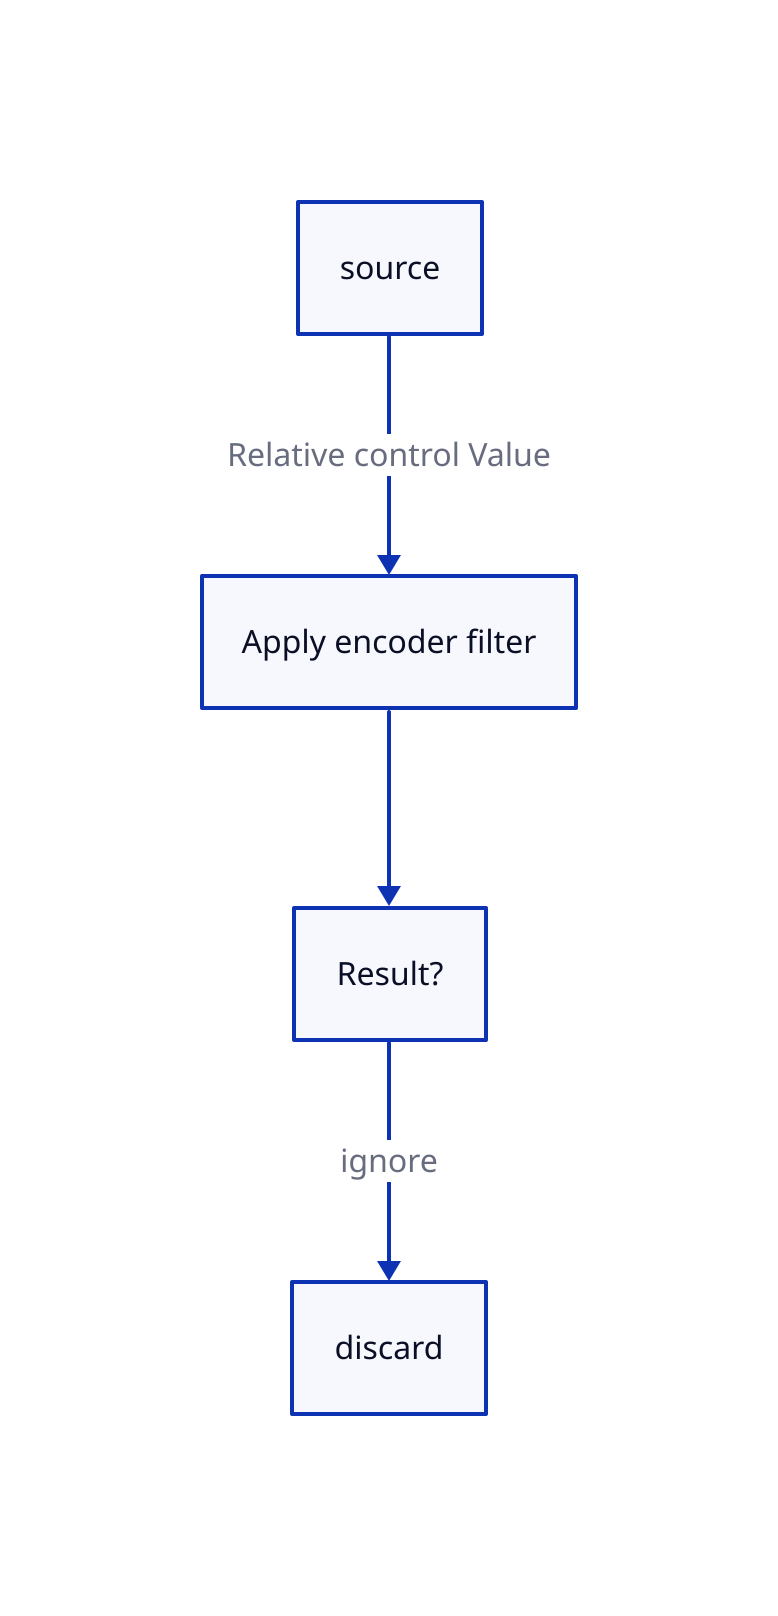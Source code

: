 discard.class: discard

source -> apply_encoder_filter: Relative control Value

apply_encoder_filter {
  label: Apply encoder filter
}

apply_encoder_filter -> encoder_filter_result

encoder_filter_result {
  label: Result?
  class: decision
}

encoder_filter_result -> discard: ignore